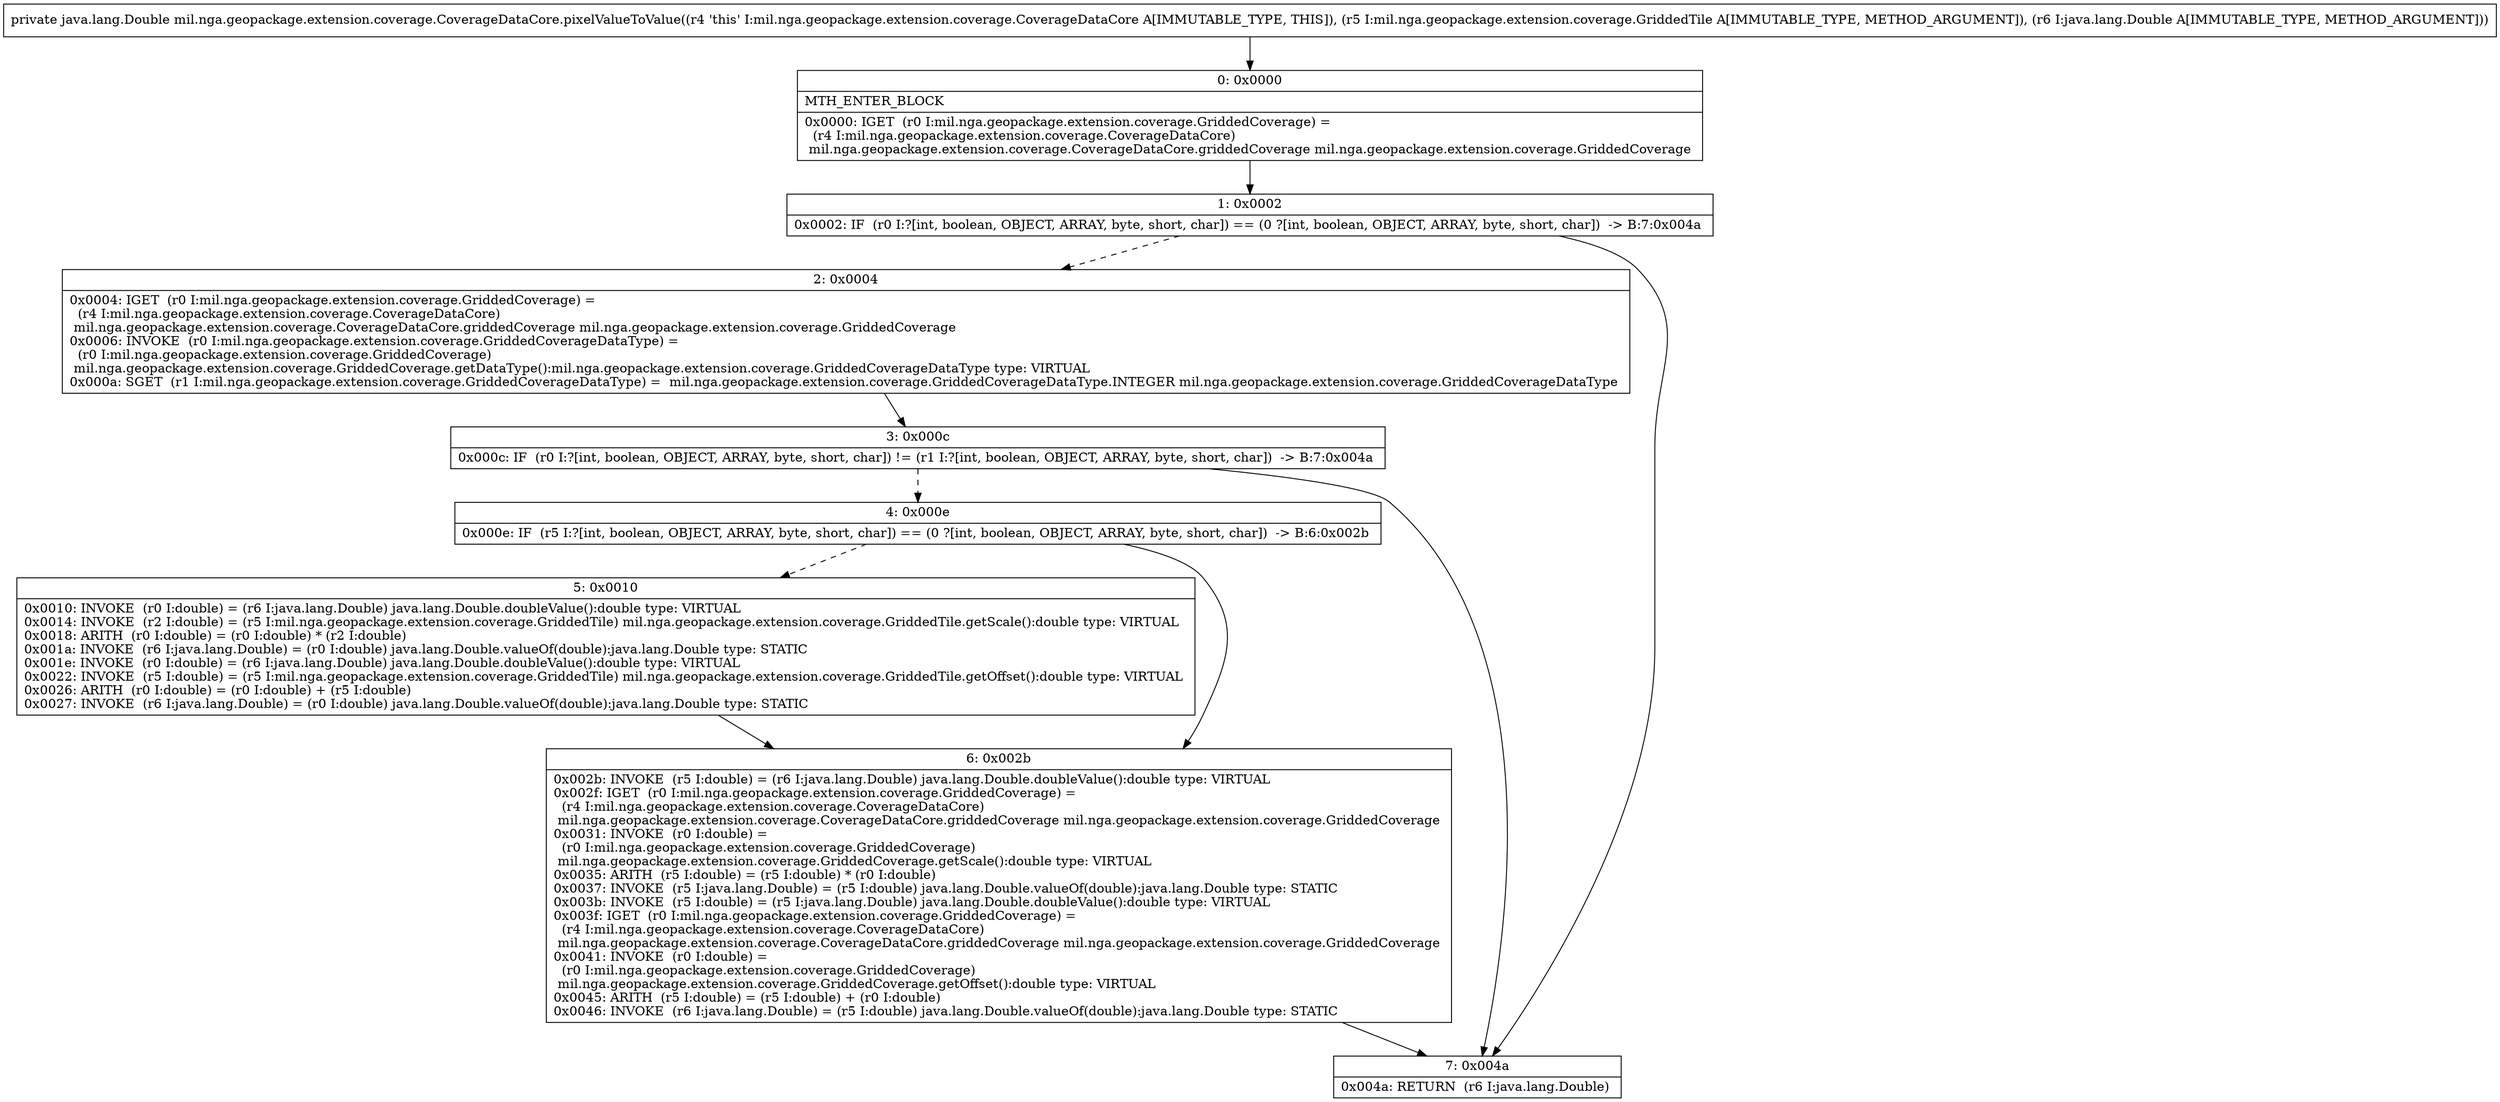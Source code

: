 digraph "CFG formil.nga.geopackage.extension.coverage.CoverageDataCore.pixelValueToValue(Lmil\/nga\/geopackage\/extension\/coverage\/GriddedTile;Ljava\/lang\/Double;)Ljava\/lang\/Double;" {
Node_0 [shape=record,label="{0\:\ 0x0000|MTH_ENTER_BLOCK\l|0x0000: IGET  (r0 I:mil.nga.geopackage.extension.coverage.GriddedCoverage) = \l  (r4 I:mil.nga.geopackage.extension.coverage.CoverageDataCore)\l mil.nga.geopackage.extension.coverage.CoverageDataCore.griddedCoverage mil.nga.geopackage.extension.coverage.GriddedCoverage \l}"];
Node_1 [shape=record,label="{1\:\ 0x0002|0x0002: IF  (r0 I:?[int, boolean, OBJECT, ARRAY, byte, short, char]) == (0 ?[int, boolean, OBJECT, ARRAY, byte, short, char])  \-\> B:7:0x004a \l}"];
Node_2 [shape=record,label="{2\:\ 0x0004|0x0004: IGET  (r0 I:mil.nga.geopackage.extension.coverage.GriddedCoverage) = \l  (r4 I:mil.nga.geopackage.extension.coverage.CoverageDataCore)\l mil.nga.geopackage.extension.coverage.CoverageDataCore.griddedCoverage mil.nga.geopackage.extension.coverage.GriddedCoverage \l0x0006: INVOKE  (r0 I:mil.nga.geopackage.extension.coverage.GriddedCoverageDataType) = \l  (r0 I:mil.nga.geopackage.extension.coverage.GriddedCoverage)\l mil.nga.geopackage.extension.coverage.GriddedCoverage.getDataType():mil.nga.geopackage.extension.coverage.GriddedCoverageDataType type: VIRTUAL \l0x000a: SGET  (r1 I:mil.nga.geopackage.extension.coverage.GriddedCoverageDataType) =  mil.nga.geopackage.extension.coverage.GriddedCoverageDataType.INTEGER mil.nga.geopackage.extension.coverage.GriddedCoverageDataType \l}"];
Node_3 [shape=record,label="{3\:\ 0x000c|0x000c: IF  (r0 I:?[int, boolean, OBJECT, ARRAY, byte, short, char]) != (r1 I:?[int, boolean, OBJECT, ARRAY, byte, short, char])  \-\> B:7:0x004a \l}"];
Node_4 [shape=record,label="{4\:\ 0x000e|0x000e: IF  (r5 I:?[int, boolean, OBJECT, ARRAY, byte, short, char]) == (0 ?[int, boolean, OBJECT, ARRAY, byte, short, char])  \-\> B:6:0x002b \l}"];
Node_5 [shape=record,label="{5\:\ 0x0010|0x0010: INVOKE  (r0 I:double) = (r6 I:java.lang.Double) java.lang.Double.doubleValue():double type: VIRTUAL \l0x0014: INVOKE  (r2 I:double) = (r5 I:mil.nga.geopackage.extension.coverage.GriddedTile) mil.nga.geopackage.extension.coverage.GriddedTile.getScale():double type: VIRTUAL \l0x0018: ARITH  (r0 I:double) = (r0 I:double) * (r2 I:double) \l0x001a: INVOKE  (r6 I:java.lang.Double) = (r0 I:double) java.lang.Double.valueOf(double):java.lang.Double type: STATIC \l0x001e: INVOKE  (r0 I:double) = (r6 I:java.lang.Double) java.lang.Double.doubleValue():double type: VIRTUAL \l0x0022: INVOKE  (r5 I:double) = (r5 I:mil.nga.geopackage.extension.coverage.GriddedTile) mil.nga.geopackage.extension.coverage.GriddedTile.getOffset():double type: VIRTUAL \l0x0026: ARITH  (r0 I:double) = (r0 I:double) + (r5 I:double) \l0x0027: INVOKE  (r6 I:java.lang.Double) = (r0 I:double) java.lang.Double.valueOf(double):java.lang.Double type: STATIC \l}"];
Node_6 [shape=record,label="{6\:\ 0x002b|0x002b: INVOKE  (r5 I:double) = (r6 I:java.lang.Double) java.lang.Double.doubleValue():double type: VIRTUAL \l0x002f: IGET  (r0 I:mil.nga.geopackage.extension.coverage.GriddedCoverage) = \l  (r4 I:mil.nga.geopackage.extension.coverage.CoverageDataCore)\l mil.nga.geopackage.extension.coverage.CoverageDataCore.griddedCoverage mil.nga.geopackage.extension.coverage.GriddedCoverage \l0x0031: INVOKE  (r0 I:double) = \l  (r0 I:mil.nga.geopackage.extension.coverage.GriddedCoverage)\l mil.nga.geopackage.extension.coverage.GriddedCoverage.getScale():double type: VIRTUAL \l0x0035: ARITH  (r5 I:double) = (r5 I:double) * (r0 I:double) \l0x0037: INVOKE  (r5 I:java.lang.Double) = (r5 I:double) java.lang.Double.valueOf(double):java.lang.Double type: STATIC \l0x003b: INVOKE  (r5 I:double) = (r5 I:java.lang.Double) java.lang.Double.doubleValue():double type: VIRTUAL \l0x003f: IGET  (r0 I:mil.nga.geopackage.extension.coverage.GriddedCoverage) = \l  (r4 I:mil.nga.geopackage.extension.coverage.CoverageDataCore)\l mil.nga.geopackage.extension.coverage.CoverageDataCore.griddedCoverage mil.nga.geopackage.extension.coverage.GriddedCoverage \l0x0041: INVOKE  (r0 I:double) = \l  (r0 I:mil.nga.geopackage.extension.coverage.GriddedCoverage)\l mil.nga.geopackage.extension.coverage.GriddedCoverage.getOffset():double type: VIRTUAL \l0x0045: ARITH  (r5 I:double) = (r5 I:double) + (r0 I:double) \l0x0046: INVOKE  (r6 I:java.lang.Double) = (r5 I:double) java.lang.Double.valueOf(double):java.lang.Double type: STATIC \l}"];
Node_7 [shape=record,label="{7\:\ 0x004a|0x004a: RETURN  (r6 I:java.lang.Double) \l}"];
MethodNode[shape=record,label="{private java.lang.Double mil.nga.geopackage.extension.coverage.CoverageDataCore.pixelValueToValue((r4 'this' I:mil.nga.geopackage.extension.coverage.CoverageDataCore A[IMMUTABLE_TYPE, THIS]), (r5 I:mil.nga.geopackage.extension.coverage.GriddedTile A[IMMUTABLE_TYPE, METHOD_ARGUMENT]), (r6 I:java.lang.Double A[IMMUTABLE_TYPE, METHOD_ARGUMENT])) }"];
MethodNode -> Node_0;
Node_0 -> Node_1;
Node_1 -> Node_2[style=dashed];
Node_1 -> Node_7;
Node_2 -> Node_3;
Node_3 -> Node_4[style=dashed];
Node_3 -> Node_7;
Node_4 -> Node_5[style=dashed];
Node_4 -> Node_6;
Node_5 -> Node_6;
Node_6 -> Node_7;
}

